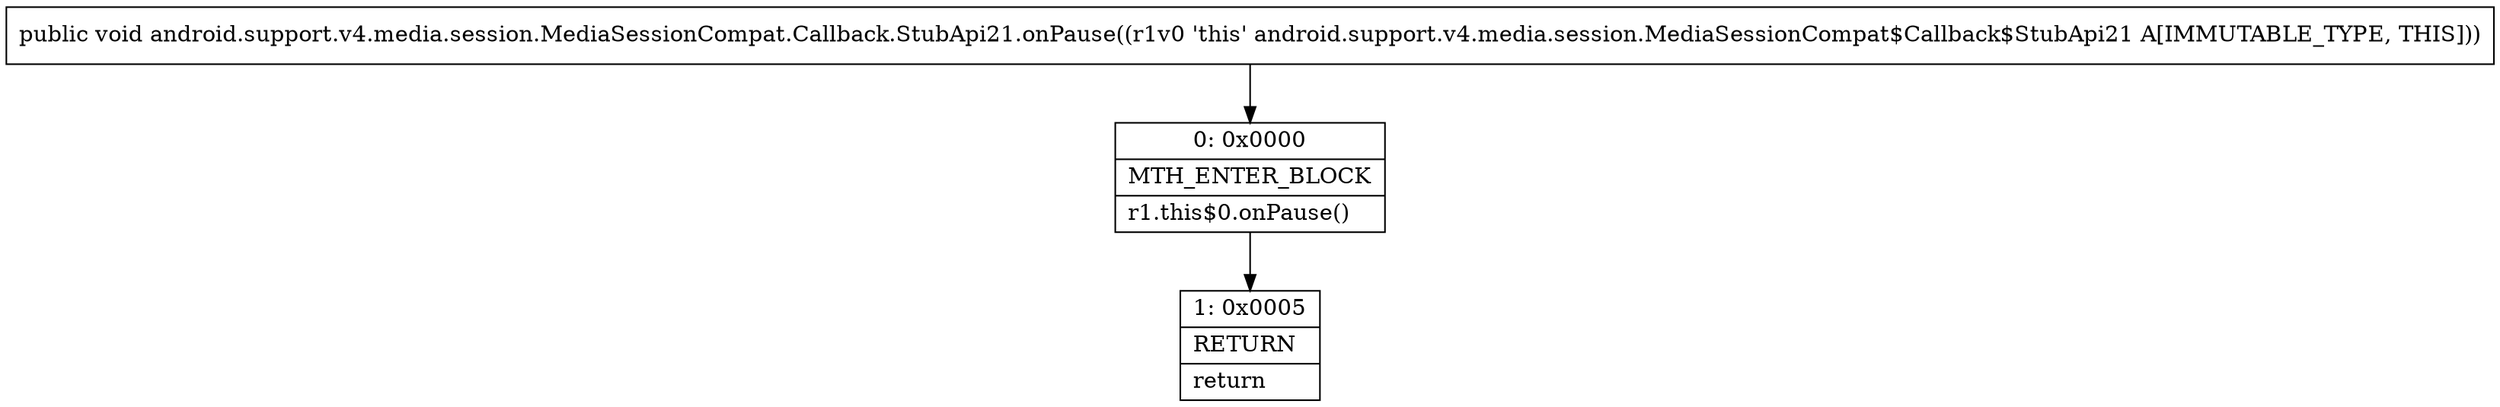 digraph "CFG forandroid.support.v4.media.session.MediaSessionCompat.Callback.StubApi21.onPause()V" {
Node_0 [shape=record,label="{0\:\ 0x0000|MTH_ENTER_BLOCK\l|r1.this$0.onPause()\l}"];
Node_1 [shape=record,label="{1\:\ 0x0005|RETURN\l|return\l}"];
MethodNode[shape=record,label="{public void android.support.v4.media.session.MediaSessionCompat.Callback.StubApi21.onPause((r1v0 'this' android.support.v4.media.session.MediaSessionCompat$Callback$StubApi21 A[IMMUTABLE_TYPE, THIS])) }"];
MethodNode -> Node_0;
Node_0 -> Node_1;
}

